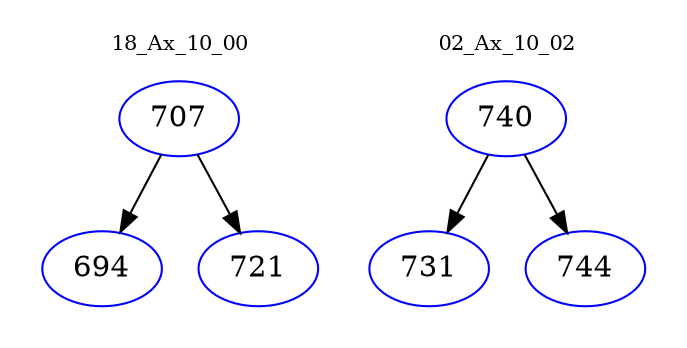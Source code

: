 digraph{
subgraph cluster_0 {
color = white
label = "18_Ax_10_00";
fontsize=10;
T0_707 [label="707", color="blue"]
T0_707 -> T0_694 [color="black"]
T0_694 [label="694", color="blue"]
T0_707 -> T0_721 [color="black"]
T0_721 [label="721", color="blue"]
}
subgraph cluster_1 {
color = white
label = "02_Ax_10_02";
fontsize=10;
T1_740 [label="740", color="blue"]
T1_740 -> T1_731 [color="black"]
T1_731 [label="731", color="blue"]
T1_740 -> T1_744 [color="black"]
T1_744 [label="744", color="blue"]
}
}
